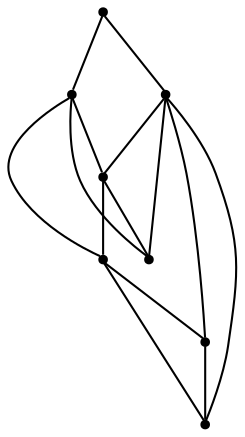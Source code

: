 graph {
  node [shape=point,comment="{\"directed\":false,\"doi\":\"10.1007/978-3-031-49272-3_11\",\"figure\":\"5\"}"]

  v0 [pos="518.5284216741763,383.2039160043947"]
  v1 [pos="228.8239504234169,383.2039160043947"]
  v2 [pos="518.5284216741763,499.0866481673063"]
  v3 [pos="402.64746459243406,499.0866481673063"]
  v4 [pos="460.588984393645,614.9669957937786"]
  v5 [pos="518.5284216741763,672.9047453283015"]
  v6 [pos="228.8239504234169,672.9047453283015"]
  v7 [pos="286.7623424693324,441.14560797249715"]

  v0 -- v1 [id="-1",pos="518.5284216741763,383.2039160043947 228.8239504234169,383.2039160043947 228.8239504234169,383.2039160043947 228.8239504234169,383.2039160043947"]
  v6 -- v3 [id="-2",pos="228.8239504234169,672.9047453283015 402.64746459243406,499.0866481673063 402.64746459243406,499.0866481673063 402.64746459243406,499.0866481673063"]
  v6 -- v7 [id="-3",pos="228.8239504234169,672.9047453283015 286.7623424693324,441.14560797249715 286.7623424693324,441.14560797249715 286.7623424693324,441.14560797249715"]
  v6 -- v4 [id="-4",pos="228.8239504234169,672.9047453283015 460.588984393645,614.9669957937786 460.588984393645,614.9669957937786 460.588984393645,614.9669957937786"]
  v6 -- v1 [id="-5",pos="228.8239504234169,672.9047453283015 228.8239504234169,383.2039160043947 228.8239504234169,383.2039160043947 228.8239504234169,383.2039160043947"]
  v1 -- v7 [id="-6",pos="228.8239504234169,383.2039160043947 286.7623424693324,441.14560797249715 286.7623424693324,441.14560797249715 286.7623424693324,441.14560797249715"]
  v7 -- v0 [id="-7",pos="286.7623424693324,441.14560797249715 518.5284216741763,383.2039160043947 518.5284216741763,383.2039160043947 518.5284216741763,383.2039160043947"]
  v2 -- v0 [id="-8",pos="518.5284216741763,499.0866481673063 518.5284216741763,383.2039160043947 518.5284216741763,383.2039160043947 518.5284216741763,383.2039160043947"]
  v2 -- v3 [id="-9",pos="518.5284216741763,499.0866481673063 402.64746459243406,499.0866481673063 402.64746459243406,499.0866481673063 402.64746459243406,499.0866481673063"]
  v2 -- v4 [id="-10",pos="518.5284216741763,499.0866481673063 460.588984393645,614.9669957937786 460.588984393645,614.9669957937786 460.588984393645,614.9669957937786"]
  v5 -- v2 [id="-11",pos="518.5284216741763,672.9047453283015 518.5284216741763,499.0866481673063 518.5284216741763,499.0866481673063 518.5284216741763,499.0866481673063"]
  v5 -- v6 [id="-12",pos="518.5284216741763,672.9047453283015 228.8239504234169,672.9047453283015 228.8239504234169,672.9047453283015 228.8239504234169,672.9047453283015"]
  v3 -- v0 [id="-13",pos="402.64746459243406,499.0866481673063 518.5284216741763,383.2039160043947 518.5284216741763,383.2039160043947 518.5284216741763,383.2039160043947"]
  v3 -- v4 [id="-14",pos="402.64746459243406,499.0866481673063 460.588984393645,614.9669957937786 460.588984393645,614.9669957937786 460.588984393645,614.9669957937786"]
}